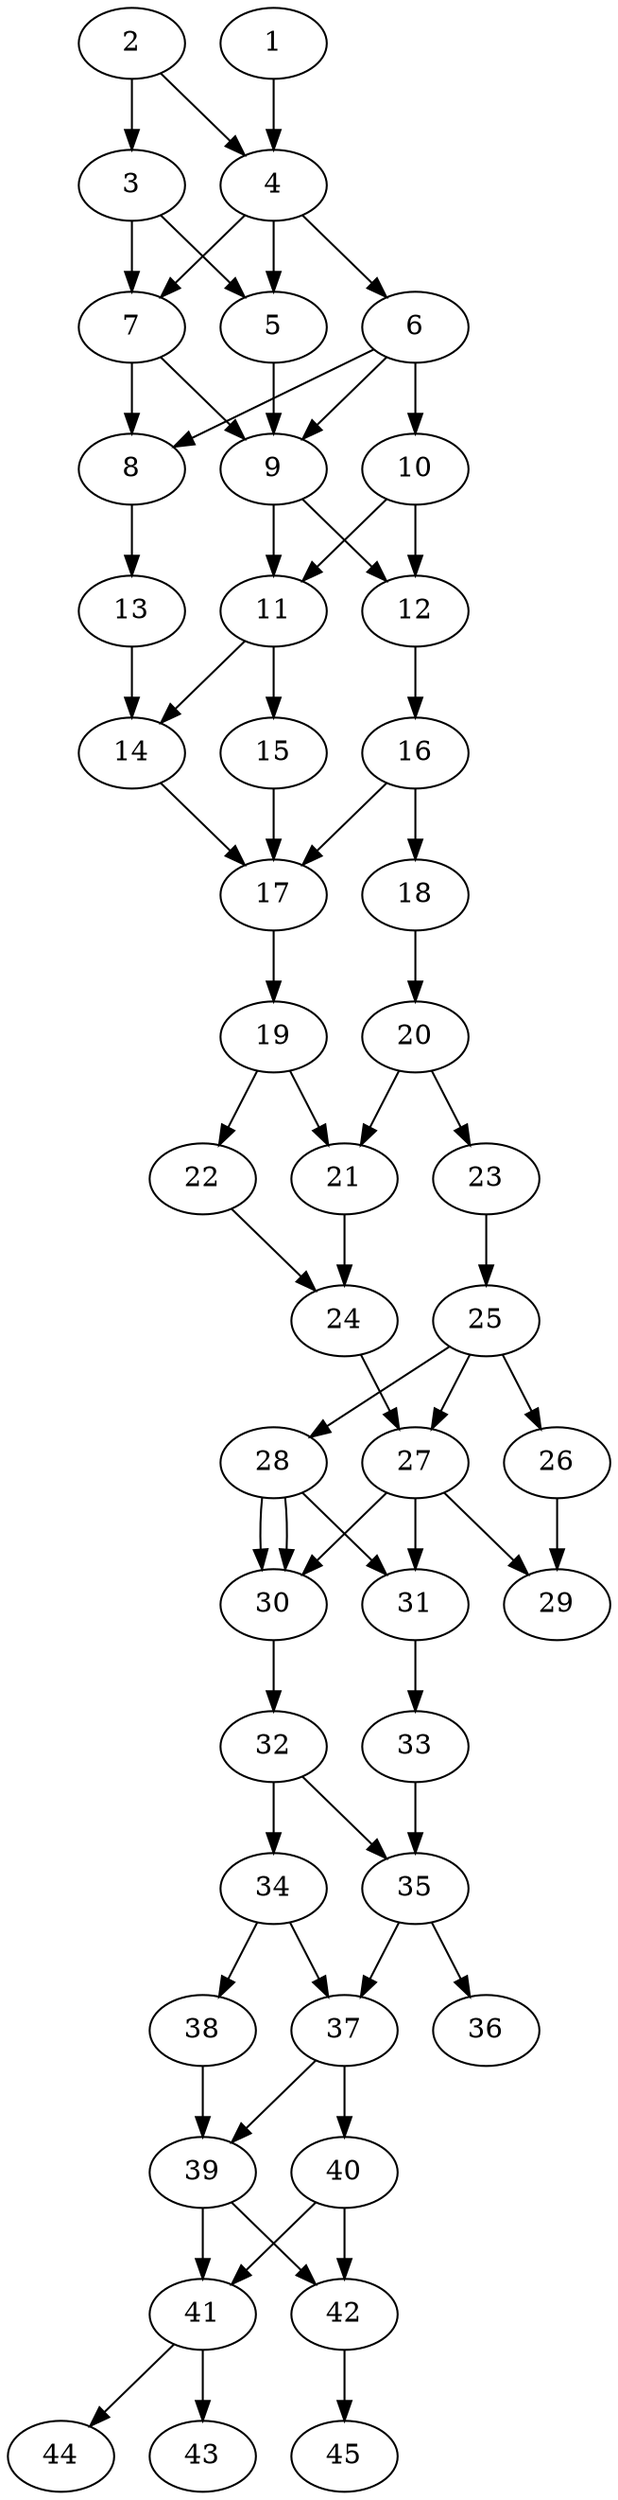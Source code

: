 // DAG automatically generated by daggen at Thu Oct  3 14:07:25 2019
// ./daggen --dot -n 45 --ccr 0.3 --fat 0.3 --regular 0.7 --density 0.7 --mindata 5242880 --maxdata 52428800 
digraph G {
  1 [size="51097600", alpha="0.16", expect_size="15329280"] 
  1 -> 4 [size ="15329280"]
  2 [size="130351787", alpha="0.02", expect_size="39105536"] 
  2 -> 3 [size ="39105536"]
  2 -> 4 [size ="39105536"]
  3 [size="58801493", alpha="0.09", expect_size="17640448"] 
  3 -> 5 [size ="17640448"]
  3 -> 7 [size ="17640448"]
  4 [size="43298133", alpha="0.17", expect_size="12989440"] 
  4 -> 5 [size ="12989440"]
  4 -> 6 [size ="12989440"]
  4 -> 7 [size ="12989440"]
  5 [size="76588373", alpha="0.03", expect_size="22976512"] 
  5 -> 9 [size ="22976512"]
  6 [size="156644693", alpha="0.15", expect_size="46993408"] 
  6 -> 8 [size ="46993408"]
  6 -> 9 [size ="46993408"]
  6 -> 10 [size ="46993408"]
  7 [size="115268267", alpha="0.01", expect_size="34580480"] 
  7 -> 8 [size ="34580480"]
  7 -> 9 [size ="34580480"]
  8 [size="50281813", alpha="0.18", expect_size="15084544"] 
  8 -> 13 [size ="15084544"]
  9 [size="20688213", alpha="0.18", expect_size="6206464"] 
  9 -> 11 [size ="6206464"]
  9 -> 12 [size ="6206464"]
  10 [size="153678507", alpha="0.06", expect_size="46103552"] 
  10 -> 11 [size ="46103552"]
  10 -> 12 [size ="46103552"]
  11 [size="144138240", alpha="0.11", expect_size="43241472"] 
  11 -> 14 [size ="43241472"]
  11 -> 15 [size ="43241472"]
  12 [size="116531200", alpha="0.15", expect_size="34959360"] 
  12 -> 16 [size ="34959360"]
  13 [size="132065280", alpha="0.19", expect_size="39619584"] 
  13 -> 14 [size ="39619584"]
  14 [size="44124160", alpha="0.18", expect_size="13237248"] 
  14 -> 17 [size ="13237248"]
  15 [size="21466453", alpha="0.03", expect_size="6439936"] 
  15 -> 17 [size ="6439936"]
  16 [size="43246933", alpha="0.00", expect_size="12974080"] 
  16 -> 17 [size ="12974080"]
  16 -> 18 [size ="12974080"]
  17 [size="157719893", alpha="0.05", expect_size="47315968"] 
  17 -> 19 [size ="47315968"]
  18 [size="163669333", alpha="0.17", expect_size="49100800"] 
  18 -> 20 [size ="49100800"]
  19 [size="151138987", alpha="0.10", expect_size="45341696"] 
  19 -> 21 [size ="45341696"]
  19 -> 22 [size ="45341696"]
  20 [size="138806613", alpha="0.12", expect_size="41641984"] 
  20 -> 21 [size ="41641984"]
  20 -> 23 [size ="41641984"]
  21 [size="29965653", alpha="0.18", expect_size="8989696"] 
  21 -> 24 [size ="8989696"]
  22 [size="117845333", alpha="0.18", expect_size="35353600"] 
  22 -> 24 [size ="35353600"]
  23 [size="76619093", alpha="0.04", expect_size="22985728"] 
  23 -> 25 [size ="22985728"]
  24 [size="68614827", alpha="0.13", expect_size="20584448"] 
  24 -> 27 [size ="20584448"]
  25 [size="55412053", alpha="0.09", expect_size="16623616"] 
  25 -> 26 [size ="16623616"]
  25 -> 27 [size ="16623616"]
  25 -> 28 [size ="16623616"]
  26 [size="77789867", alpha="0.03", expect_size="23336960"] 
  26 -> 29 [size ="23336960"]
  27 [size="81602560", alpha="0.10", expect_size="24480768"] 
  27 -> 29 [size ="24480768"]
  27 -> 30 [size ="24480768"]
  27 -> 31 [size ="24480768"]
  28 [size="117691733", alpha="0.00", expect_size="35307520"] 
  28 -> 30 [size ="35307520"]
  28 -> 30 [size ="35307520"]
  28 -> 31 [size ="35307520"]
  29 [size="93248853", alpha="0.11", expect_size="27974656"] 
  30 [size="171786240", alpha="0.20", expect_size="51535872"] 
  30 -> 32 [size ="51535872"]
  31 [size="106550613", alpha="0.04", expect_size="31965184"] 
  31 -> 33 [size ="31965184"]
  32 [size="88459947", alpha="0.02", expect_size="26537984"] 
  32 -> 34 [size ="26537984"]
  32 -> 35 [size ="26537984"]
  33 [size="73103360", alpha="0.13", expect_size="21931008"] 
  33 -> 35 [size ="21931008"]
  34 [size="101806080", alpha="0.08", expect_size="30541824"] 
  34 -> 37 [size ="30541824"]
  34 -> 38 [size ="30541824"]
  35 [size="43110400", alpha="0.04", expect_size="12933120"] 
  35 -> 36 [size ="12933120"]
  35 -> 37 [size ="12933120"]
  36 [size="113411413", alpha="0.03", expect_size="34023424"] 
  37 [size="137308160", alpha="0.20", expect_size="41192448"] 
  37 -> 39 [size ="41192448"]
  37 -> 40 [size ="41192448"]
  38 [size="55306240", alpha="0.15", expect_size="16591872"] 
  38 -> 39 [size ="16591872"]
  39 [size="57501013", alpha="0.07", expect_size="17250304"] 
  39 -> 41 [size ="17250304"]
  39 -> 42 [size ="17250304"]
  40 [size="147107840", alpha="0.15", expect_size="44132352"] 
  40 -> 41 [size ="44132352"]
  40 -> 42 [size ="44132352"]
  41 [size="145759573", alpha="0.04", expect_size="43727872"] 
  41 -> 43 [size ="43727872"]
  41 -> 44 [size ="43727872"]
  42 [size="22824960", alpha="0.06", expect_size="6847488"] 
  42 -> 45 [size ="6847488"]
  43 [size="34655573", alpha="0.16", expect_size="10396672"] 
  44 [size="138550613", alpha="0.12", expect_size="41565184"] 
  45 [size="46592000", alpha="0.13", expect_size="13977600"] 
}
